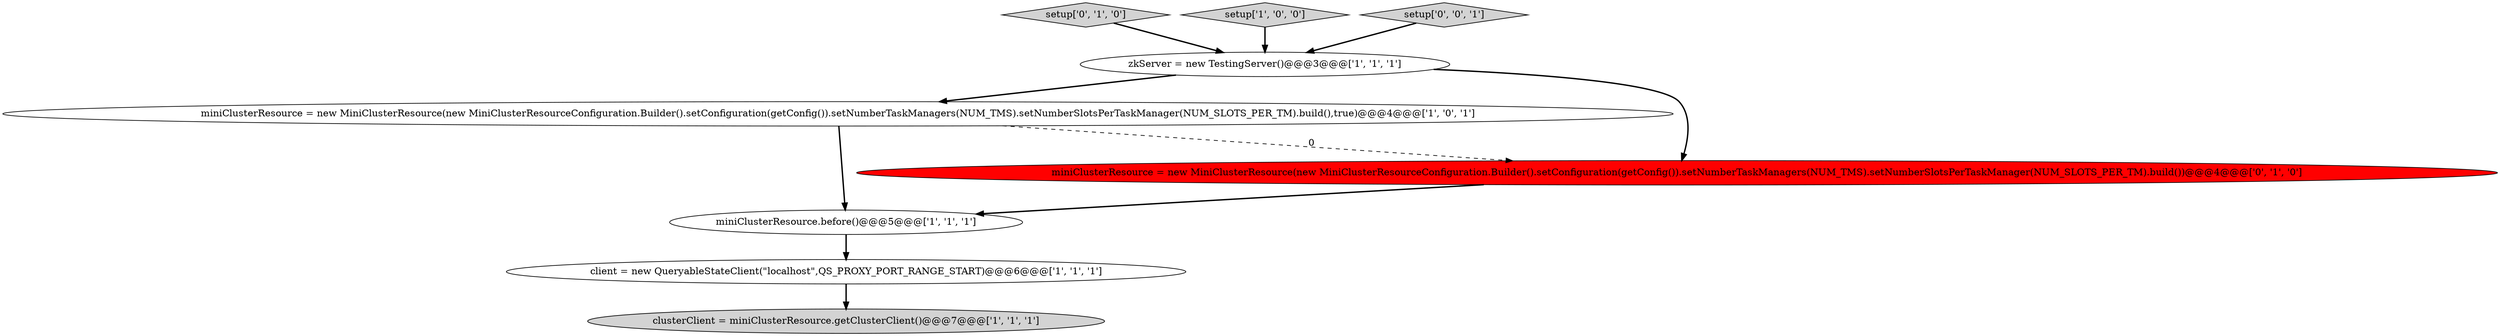 digraph {
1 [style = filled, label = "client = new QueryableStateClient(\"localhost\",QS_PROXY_PORT_RANGE_START)@@@6@@@['1', '1', '1']", fillcolor = white, shape = ellipse image = "AAA0AAABBB1BBB"];
7 [style = filled, label = "setup['0', '1', '0']", fillcolor = lightgray, shape = diamond image = "AAA0AAABBB2BBB"];
5 [style = filled, label = "zkServer = new TestingServer()@@@3@@@['1', '1', '1']", fillcolor = white, shape = ellipse image = "AAA0AAABBB1BBB"];
0 [style = filled, label = "clusterClient = miniClusterResource.getClusterClient()@@@7@@@['1', '1', '1']", fillcolor = lightgray, shape = ellipse image = "AAA0AAABBB1BBB"];
4 [style = filled, label = "setup['1', '0', '0']", fillcolor = lightgray, shape = diamond image = "AAA0AAABBB1BBB"];
2 [style = filled, label = "miniClusterResource = new MiniClusterResource(new MiniClusterResourceConfiguration.Builder().setConfiguration(getConfig()).setNumberTaskManagers(NUM_TMS).setNumberSlotsPerTaskManager(NUM_SLOTS_PER_TM).build(),true)@@@4@@@['1', '0', '1']", fillcolor = white, shape = ellipse image = "AAA0AAABBB1BBB"];
8 [style = filled, label = "setup['0', '0', '1']", fillcolor = lightgray, shape = diamond image = "AAA0AAABBB3BBB"];
3 [style = filled, label = "miniClusterResource.before()@@@5@@@['1', '1', '1']", fillcolor = white, shape = ellipse image = "AAA0AAABBB1BBB"];
6 [style = filled, label = "miniClusterResource = new MiniClusterResource(new MiniClusterResourceConfiguration.Builder().setConfiguration(getConfig()).setNumberTaskManagers(NUM_TMS).setNumberSlotsPerTaskManager(NUM_SLOTS_PER_TM).build())@@@4@@@['0', '1', '0']", fillcolor = red, shape = ellipse image = "AAA1AAABBB2BBB"];
6->3 [style = bold, label=""];
5->2 [style = bold, label=""];
7->5 [style = bold, label=""];
1->0 [style = bold, label=""];
5->6 [style = bold, label=""];
8->5 [style = bold, label=""];
3->1 [style = bold, label=""];
4->5 [style = bold, label=""];
2->3 [style = bold, label=""];
2->6 [style = dashed, label="0"];
}
